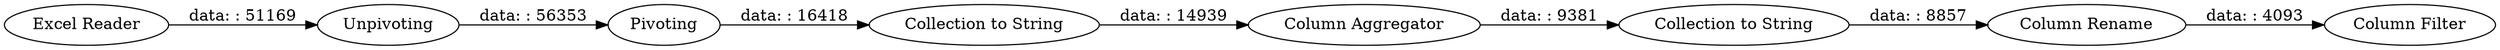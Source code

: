digraph {
	"-277983039092033971_1" [label="Excel Reader"]
	"-277983039092033971_10" [label="Collection to String"]
	"-277983039092033971_6" [label="Column Aggregator"]
	"-277983039092033971_5" [label="Column Rename"]
	"-277983039092033971_4" [label=Pivoting]
	"-277983039092033971_8" [label="Column Filter"]
	"-277983039092033971_9" [label="Collection to String"]
	"-277983039092033971_2" [label=Unpivoting]
	"-277983039092033971_1" -> "-277983039092033971_2" [label="data: : 51169"]
	"-277983039092033971_10" -> "-277983039092033971_5" [label="data: : 8857"]
	"-277983039092033971_4" -> "-277983039092033971_9" [label="data: : 16418"]
	"-277983039092033971_2" -> "-277983039092033971_4" [label="data: : 56353"]
	"-277983039092033971_5" -> "-277983039092033971_8" [label="data: : 4093"]
	"-277983039092033971_9" -> "-277983039092033971_6" [label="data: : 14939"]
	"-277983039092033971_6" -> "-277983039092033971_10" [label="data: : 9381"]
	rankdir=LR
}
